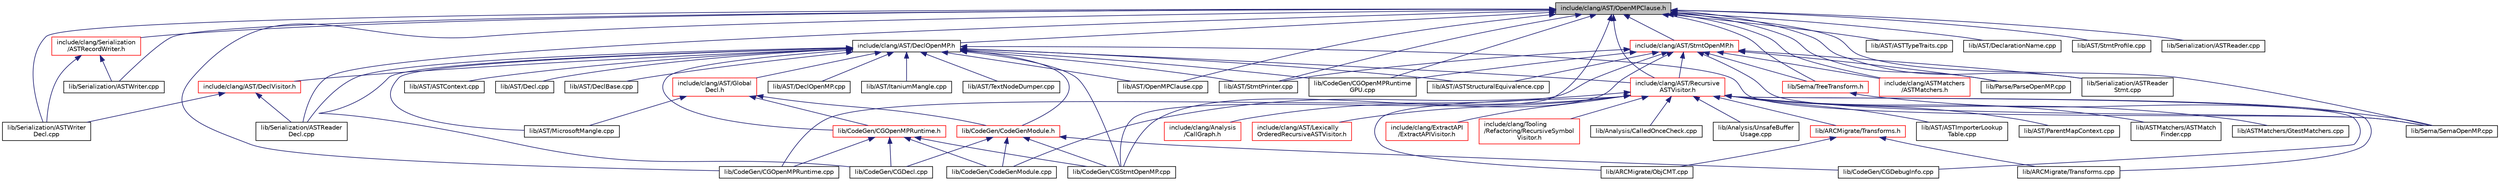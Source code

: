 digraph "include/clang/AST/OpenMPClause.h"
{
 // LATEX_PDF_SIZE
  bgcolor="transparent";
  edge [fontname="Helvetica",fontsize="10",labelfontname="Helvetica",labelfontsize="10"];
  node [fontname="Helvetica",fontsize="10",shape=record];
  Node1 [label="include/clang/AST/OpenMPClause.h",height=0.2,width=0.4,color="black", fillcolor="grey75", style="filled", fontcolor="black",tooltip=" "];
  Node1 -> Node2 [dir="back",color="midnightblue",fontsize="10",style="solid",fontname="Helvetica"];
  Node2 [label="include/clang/AST/DeclOpenMP.h",height=0.2,width=0.4,color="black",URL="$DeclOpenMP_8h.html",tooltip=" "];
  Node2 -> Node3 [dir="back",color="midnightblue",fontsize="10",style="solid",fontname="Helvetica"];
  Node3 [label="include/clang/AST/DeclVisitor.h",height=0.2,width=0.4,color="red",URL="$DeclVisitor_8h.html",tooltip=" "];
  Node3 -> Node32 [dir="back",color="midnightblue",fontsize="10",style="solid",fontname="Helvetica"];
  Node32 [label="lib/Serialization/ASTReader\lDecl.cpp",height=0.2,width=0.4,color="black",URL="$ASTReaderDecl_8cpp.html",tooltip=" "];
  Node3 -> Node33 [dir="back",color="midnightblue",fontsize="10",style="solid",fontname="Helvetica"];
  Node33 [label="lib/Serialization/ASTWriter\lDecl.cpp",height=0.2,width=0.4,color="black",URL="$ASTWriterDecl_8cpp.html",tooltip=" "];
  Node2 -> Node34 [dir="back",color="midnightblue",fontsize="10",style="solid",fontname="Helvetica"];
  Node34 [label="include/clang/AST/Global\lDecl.h",height=0.2,width=0.4,color="red",URL="$GlobalDecl_8h.html",tooltip=" "];
  Node34 -> Node42 [dir="back",color="midnightblue",fontsize="10",style="solid",fontname="Helvetica"];
  Node42 [label="lib/AST/MicrosoftMangle.cpp",height=0.2,width=0.4,color="black",URL="$MicrosoftMangle_8cpp.html",tooltip=" "];
  Node34 -> Node44 [dir="back",color="midnightblue",fontsize="10",style="solid",fontname="Helvetica"];
  Node44 [label="lib/CodeGen/CodeGenModule.h",height=0.2,width=0.4,color="red",URL="$CodeGenModule_8h.html",tooltip=" "];
  Node44 -> Node51 [dir="back",color="midnightblue",fontsize="10",style="solid",fontname="Helvetica"];
  Node51 [label="lib/CodeGen/CGDebugInfo.cpp",height=0.2,width=0.4,color="black",URL="$CGDebugInfo_8cpp.html",tooltip=" "];
  Node44 -> Node52 [dir="back",color="midnightblue",fontsize="10",style="solid",fontname="Helvetica"];
  Node52 [label="lib/CodeGen/CGDecl.cpp",height=0.2,width=0.4,color="black",URL="$CGDecl_8cpp.html",tooltip=" "];
  Node44 -> Node91 [dir="back",color="midnightblue",fontsize="10",style="solid",fontname="Helvetica"];
  Node91 [label="lib/CodeGen/CGStmtOpenMP.cpp",height=0.2,width=0.4,color="black",URL="$CGStmtOpenMP_8cpp.html",tooltip=" "];
  Node44 -> Node55 [dir="back",color="midnightblue",fontsize="10",style="solid",fontname="Helvetica"];
  Node55 [label="lib/CodeGen/CodeGenModule.cpp",height=0.2,width=0.4,color="black",URL="$CodeGenModule_8cpp.html",tooltip=" "];
  Node34 -> Node118 [dir="back",color="midnightblue",fontsize="10",style="solid",fontname="Helvetica"];
  Node118 [label="lib/CodeGen/CGOpenMPRuntime.h",height=0.2,width=0.4,color="red",URL="$CGOpenMPRuntime_8h.html",tooltip=" "];
  Node118 -> Node52 [dir="back",color="midnightblue",fontsize="10",style="solid",fontname="Helvetica"];
  Node118 -> Node71 [dir="back",color="midnightblue",fontsize="10",style="solid",fontname="Helvetica"];
  Node71 [label="lib/CodeGen/CGOpenMPRuntime.cpp",height=0.2,width=0.4,color="black",URL="$CGOpenMPRuntime_8cpp.html",tooltip=" "];
  Node118 -> Node91 [dir="back",color="midnightblue",fontsize="10",style="solid",fontname="Helvetica"];
  Node118 -> Node55 [dir="back",color="midnightblue",fontsize="10",style="solid",fontname="Helvetica"];
  Node2 -> Node122 [dir="back",color="midnightblue",fontsize="10",style="solid",fontname="Helvetica"];
  Node122 [label="include/clang/AST/Recursive\lASTVisitor.h",height=0.2,width=0.4,color="red",URL="$RecursiveASTVisitor_8h.html",tooltip=" "];
  Node122 -> Node123 [dir="back",color="midnightblue",fontsize="10",style="solid",fontname="Helvetica"];
  Node123 [label="include/clang/Analysis\l/CallGraph.h",height=0.2,width=0.4,color="red",URL="$CallGraph_8h.html",tooltip=" "];
  Node122 -> Node127 [dir="back",color="midnightblue",fontsize="10",style="solid",fontname="Helvetica"];
  Node127 [label="include/clang/AST/Lexically\lOrderedRecursiveASTVisitor.h",height=0.2,width=0.4,color="red",URL="$LexicallyOrderedRecursiveASTVisitor_8h.html",tooltip=" "];
  Node122 -> Node129 [dir="back",color="midnightblue",fontsize="10",style="solid",fontname="Helvetica"];
  Node129 [label="include/clang/ExtractAPI\l/ExtractAPIVisitor.h",height=0.2,width=0.4,color="red",URL="$ExtractAPIVisitor_8h.html",tooltip=" "];
  Node122 -> Node132 [dir="back",color="midnightblue",fontsize="10",style="solid",fontname="Helvetica"];
  Node132 [label="include/clang/Tooling\l/Refactoring/RecursiveSymbol\lVisitor.h",height=0.2,width=0.4,color="red",URL="$RecursiveSymbolVisitor_8h.html",tooltip=" "];
  Node122 -> Node135 [dir="back",color="midnightblue",fontsize="10",style="solid",fontname="Helvetica"];
  Node135 [label="lib/Analysis/CalledOnceCheck.cpp",height=0.2,width=0.4,color="black",URL="$CalledOnceCheck_8cpp.html",tooltip=" "];
  Node122 -> Node136 [dir="back",color="midnightblue",fontsize="10",style="solid",fontname="Helvetica"];
  Node136 [label="lib/Analysis/UnsafeBuffer\lUsage.cpp",height=0.2,width=0.4,color="black",URL="$UnsafeBufferUsage_8cpp.html",tooltip=" "];
  Node122 -> Node137 [dir="back",color="midnightblue",fontsize="10",style="solid",fontname="Helvetica"];
  Node137 [label="lib/ARCMigrate/Transforms.h",height=0.2,width=0.4,color="red",URL="$Transforms_8h.html",tooltip=" "];
  Node137 -> Node138 [dir="back",color="midnightblue",fontsize="10",style="solid",fontname="Helvetica"];
  Node138 [label="lib/ARCMigrate/ObjCMT.cpp",height=0.2,width=0.4,color="black",URL="$ObjCMT_8cpp.html",tooltip=" "];
  Node137 -> Node144 [dir="back",color="midnightblue",fontsize="10",style="solid",fontname="Helvetica"];
  Node144 [label="lib/ARCMigrate/Transforms.cpp",height=0.2,width=0.4,color="black",URL="$Transforms_8cpp.html",tooltip=" "];
  Node122 -> Node138 [dir="back",color="midnightblue",fontsize="10",style="solid",fontname="Helvetica"];
  Node122 -> Node144 [dir="back",color="midnightblue",fontsize="10",style="solid",fontname="Helvetica"];
  Node122 -> Node153 [dir="back",color="midnightblue",fontsize="10",style="solid",fontname="Helvetica"];
  Node153 [label="lib/AST/ASTImporterLookup\lTable.cpp",height=0.2,width=0.4,color="black",URL="$ASTImporterLookupTable_8cpp.html",tooltip=" "];
  Node122 -> Node154 [dir="back",color="midnightblue",fontsize="10",style="solid",fontname="Helvetica"];
  Node154 [label="lib/AST/ParentMapContext.cpp",height=0.2,width=0.4,color="black",URL="$ParentMapContext_8cpp.html",tooltip=" "];
  Node122 -> Node155 [dir="back",color="midnightblue",fontsize="10",style="solid",fontname="Helvetica"];
  Node155 [label="lib/ASTMatchers/ASTMatch\lFinder.cpp",height=0.2,width=0.4,color="black",URL="$ASTMatchFinder_8cpp.html",tooltip=" "];
  Node122 -> Node156 [dir="back",color="midnightblue",fontsize="10",style="solid",fontname="Helvetica"];
  Node156 [label="lib/ASTMatchers/GtestMatchers.cpp",height=0.2,width=0.4,color="black",URL="$GtestMatchers_8cpp.html",tooltip=" "];
  Node122 -> Node51 [dir="back",color="midnightblue",fontsize="10",style="solid",fontname="Helvetica"];
  Node122 -> Node55 [dir="back",color="midnightblue",fontsize="10",style="solid",fontname="Helvetica"];
  Node2 -> Node36 [dir="back",color="midnightblue",fontsize="10",style="solid",fontname="Helvetica"];
  Node36 [label="lib/AST/ASTContext.cpp",height=0.2,width=0.4,color="black",URL="$ASTContext_8cpp.html",tooltip=" "];
  Node2 -> Node180 [dir="back",color="midnightblue",fontsize="10",style="solid",fontname="Helvetica"];
  Node180 [label="lib/AST/ASTStructuralEquivalence.cpp",height=0.2,width=0.4,color="black",URL="$ASTStructuralEquivalence_8cpp.html",tooltip=" "];
  Node2 -> Node181 [dir="back",color="midnightblue",fontsize="10",style="solid",fontname="Helvetica"];
  Node181 [label="lib/AST/Decl.cpp",height=0.2,width=0.4,color="black",URL="$Decl_8cpp.html",tooltip=" "];
  Node2 -> Node182 [dir="back",color="midnightblue",fontsize="10",style="solid",fontname="Helvetica"];
  Node182 [label="lib/AST/DeclBase.cpp",height=0.2,width=0.4,color="black",URL="$DeclBase_8cpp.html",tooltip=" "];
  Node2 -> Node183 [dir="back",color="midnightblue",fontsize="10",style="solid",fontname="Helvetica"];
  Node183 [label="lib/AST/DeclOpenMP.cpp",height=0.2,width=0.4,color="black",URL="$DeclOpenMP_8cpp.html",tooltip=" "];
  Node2 -> Node39 [dir="back",color="midnightblue",fontsize="10",style="solid",fontname="Helvetica"];
  Node39 [label="lib/AST/ItaniumMangle.cpp",height=0.2,width=0.4,color="black",URL="$ItaniumMangle_8cpp.html",tooltip=" "];
  Node2 -> Node42 [dir="back",color="midnightblue",fontsize="10",style="solid",fontname="Helvetica"];
  Node2 -> Node184 [dir="back",color="midnightblue",fontsize="10",style="solid",fontname="Helvetica"];
  Node184 [label="lib/AST/OpenMPClause.cpp",height=0.2,width=0.4,color="black",URL="$OpenMPClause_8cpp.html",tooltip=" "];
  Node2 -> Node185 [dir="back",color="midnightblue",fontsize="10",style="solid",fontname="Helvetica"];
  Node185 [label="lib/AST/StmtPrinter.cpp",height=0.2,width=0.4,color="black",URL="$StmtPrinter_8cpp.html",tooltip=" "];
  Node2 -> Node10 [dir="back",color="midnightblue",fontsize="10",style="solid",fontname="Helvetica"];
  Node10 [label="lib/AST/TextNodeDumper.cpp",height=0.2,width=0.4,color="black",URL="$TextNodeDumper_8cpp.html",tooltip=" "];
  Node2 -> Node44 [dir="back",color="midnightblue",fontsize="10",style="solid",fontname="Helvetica"];
  Node2 -> Node118 [dir="back",color="midnightblue",fontsize="10",style="solid",fontname="Helvetica"];
  Node2 -> Node52 [dir="back",color="midnightblue",fontsize="10",style="solid",fontname="Helvetica"];
  Node2 -> Node89 [dir="back",color="midnightblue",fontsize="10",style="solid",fontname="Helvetica"];
  Node89 [label="lib/CodeGen/CGOpenMPRuntime\lGPU.cpp",height=0.2,width=0.4,color="black",URL="$CGOpenMPRuntimeGPU_8cpp.html",tooltip=" "];
  Node2 -> Node91 [dir="back",color="midnightblue",fontsize="10",style="solid",fontname="Helvetica"];
  Node2 -> Node186 [dir="back",color="midnightblue",fontsize="10",style="solid",fontname="Helvetica"];
  Node186 [label="lib/Sema/SemaOpenMP.cpp",height=0.2,width=0.4,color="black",URL="$SemaOpenMP_8cpp.html",tooltip=" "];
  Node2 -> Node32 [dir="back",color="midnightblue",fontsize="10",style="solid",fontname="Helvetica"];
  Node1 -> Node122 [dir="back",color="midnightblue",fontsize="10",style="solid",fontname="Helvetica"];
  Node1 -> Node187 [dir="back",color="midnightblue",fontsize="10",style="solid",fontname="Helvetica"];
  Node187 [label="include/clang/AST/StmtOpenMP.h",height=0.2,width=0.4,color="red",URL="$StmtOpenMP_8h.html",tooltip=" "];
  Node187 -> Node122 [dir="back",color="midnightblue",fontsize="10",style="solid",fontname="Helvetica"];
  Node187 -> Node235 [dir="back",color="midnightblue",fontsize="10",style="solid",fontname="Helvetica"];
  Node235 [label="include/clang/ASTMatchers\l/ASTMatchers.h",height=0.2,width=0.4,color="red",URL="$ASTMatchers_8h.html",tooltip=" "];
  Node187 -> Node180 [dir="back",color="midnightblue",fontsize="10",style="solid",fontname="Helvetica"];
  Node187 -> Node185 [dir="back",color="midnightblue",fontsize="10",style="solid",fontname="Helvetica"];
  Node187 -> Node71 [dir="back",color="midnightblue",fontsize="10",style="solid",fontname="Helvetica"];
  Node187 -> Node89 [dir="back",color="midnightblue",fontsize="10",style="solid",fontname="Helvetica"];
  Node187 -> Node91 [dir="back",color="midnightblue",fontsize="10",style="solid",fontname="Helvetica"];
  Node187 -> Node294 [dir="back",color="midnightblue",fontsize="10",style="solid",fontname="Helvetica"];
  Node294 [label="lib/Parse/ParseOpenMP.cpp",height=0.2,width=0.4,color="black",URL="$ParseOpenMP_8cpp.html",tooltip=" "];
  Node187 -> Node308 [dir="back",color="midnightblue",fontsize="10",style="solid",fontname="Helvetica"];
  Node308 [label="lib/Sema/TreeTransform.h",height=0.2,width=0.4,color="red",URL="$TreeTransform_8h.html",tooltip=" "];
  Node308 -> Node186 [dir="back",color="midnightblue",fontsize="10",style="solid",fontname="Helvetica"];
  Node187 -> Node186 [dir="back",color="midnightblue",fontsize="10",style="solid",fontname="Helvetica"];
  Node187 -> Node225 [dir="back",color="midnightblue",fontsize="10",style="solid",fontname="Helvetica"];
  Node225 [label="lib/Serialization/ASTReader\lStmt.cpp",height=0.2,width=0.4,color="black",URL="$ASTReaderStmt_8cpp.html",tooltip=" "];
  Node1 -> Node235 [dir="back",color="midnightblue",fontsize="10",style="solid",fontname="Helvetica"];
  Node1 -> Node350 [dir="back",color="midnightblue",fontsize="10",style="solid",fontname="Helvetica"];
  Node350 [label="include/clang/Serialization\l/ASTRecordWriter.h",height=0.2,width=0.4,color="red",URL="$ASTRecordWriter_8h.html",tooltip=" "];
  Node350 -> Node347 [dir="back",color="midnightblue",fontsize="10",style="solid",fontname="Helvetica"];
  Node347 [label="lib/Serialization/ASTWriter.cpp",height=0.2,width=0.4,color="black",URL="$ASTWriter_8cpp.html",tooltip=" "];
  Node350 -> Node33 [dir="back",color="midnightblue",fontsize="10",style="solid",fontname="Helvetica"];
  Node1 -> Node359 [dir="back",color="midnightblue",fontsize="10",style="solid",fontname="Helvetica"];
  Node359 [label="lib/AST/ASTTypeTraits.cpp",height=0.2,width=0.4,color="black",URL="$ASTTypeTraits_8cpp.html",tooltip=" "];
  Node1 -> Node360 [dir="back",color="midnightblue",fontsize="10",style="solid",fontname="Helvetica"];
  Node360 [label="lib/AST/DeclarationName.cpp",height=0.2,width=0.4,color="black",URL="$DeclarationName_8cpp.html",tooltip=" "];
  Node1 -> Node184 [dir="back",color="midnightblue",fontsize="10",style="solid",fontname="Helvetica"];
  Node1 -> Node185 [dir="back",color="midnightblue",fontsize="10",style="solid",fontname="Helvetica"];
  Node1 -> Node223 [dir="back",color="midnightblue",fontsize="10",style="solid",fontname="Helvetica"];
  Node223 [label="lib/AST/StmtProfile.cpp",height=0.2,width=0.4,color="black",URL="$StmtProfile_8cpp.html",tooltip=" "];
  Node1 -> Node71 [dir="back",color="midnightblue",fontsize="10",style="solid",fontname="Helvetica"];
  Node1 -> Node89 [dir="back",color="midnightblue",fontsize="10",style="solid",fontname="Helvetica"];
  Node1 -> Node91 [dir="back",color="midnightblue",fontsize="10",style="solid",fontname="Helvetica"];
  Node1 -> Node294 [dir="back",color="midnightblue",fontsize="10",style="solid",fontname="Helvetica"];
  Node1 -> Node308 [dir="back",color="midnightblue",fontsize="10",style="solid",fontname="Helvetica"];
  Node1 -> Node186 [dir="back",color="midnightblue",fontsize="10",style="solid",fontname="Helvetica"];
  Node1 -> Node329 [dir="back",color="midnightblue",fontsize="10",style="solid",fontname="Helvetica"];
  Node329 [label="lib/Serialization/ASTReader.cpp",height=0.2,width=0.4,color="black",URL="$ASTReader_8cpp.html",tooltip=" "];
  Node1 -> Node32 [dir="back",color="midnightblue",fontsize="10",style="solid",fontname="Helvetica"];
  Node1 -> Node225 [dir="back",color="midnightblue",fontsize="10",style="solid",fontname="Helvetica"];
  Node1 -> Node347 [dir="back",color="midnightblue",fontsize="10",style="solid",fontname="Helvetica"];
  Node1 -> Node33 [dir="back",color="midnightblue",fontsize="10",style="solid",fontname="Helvetica"];
}

